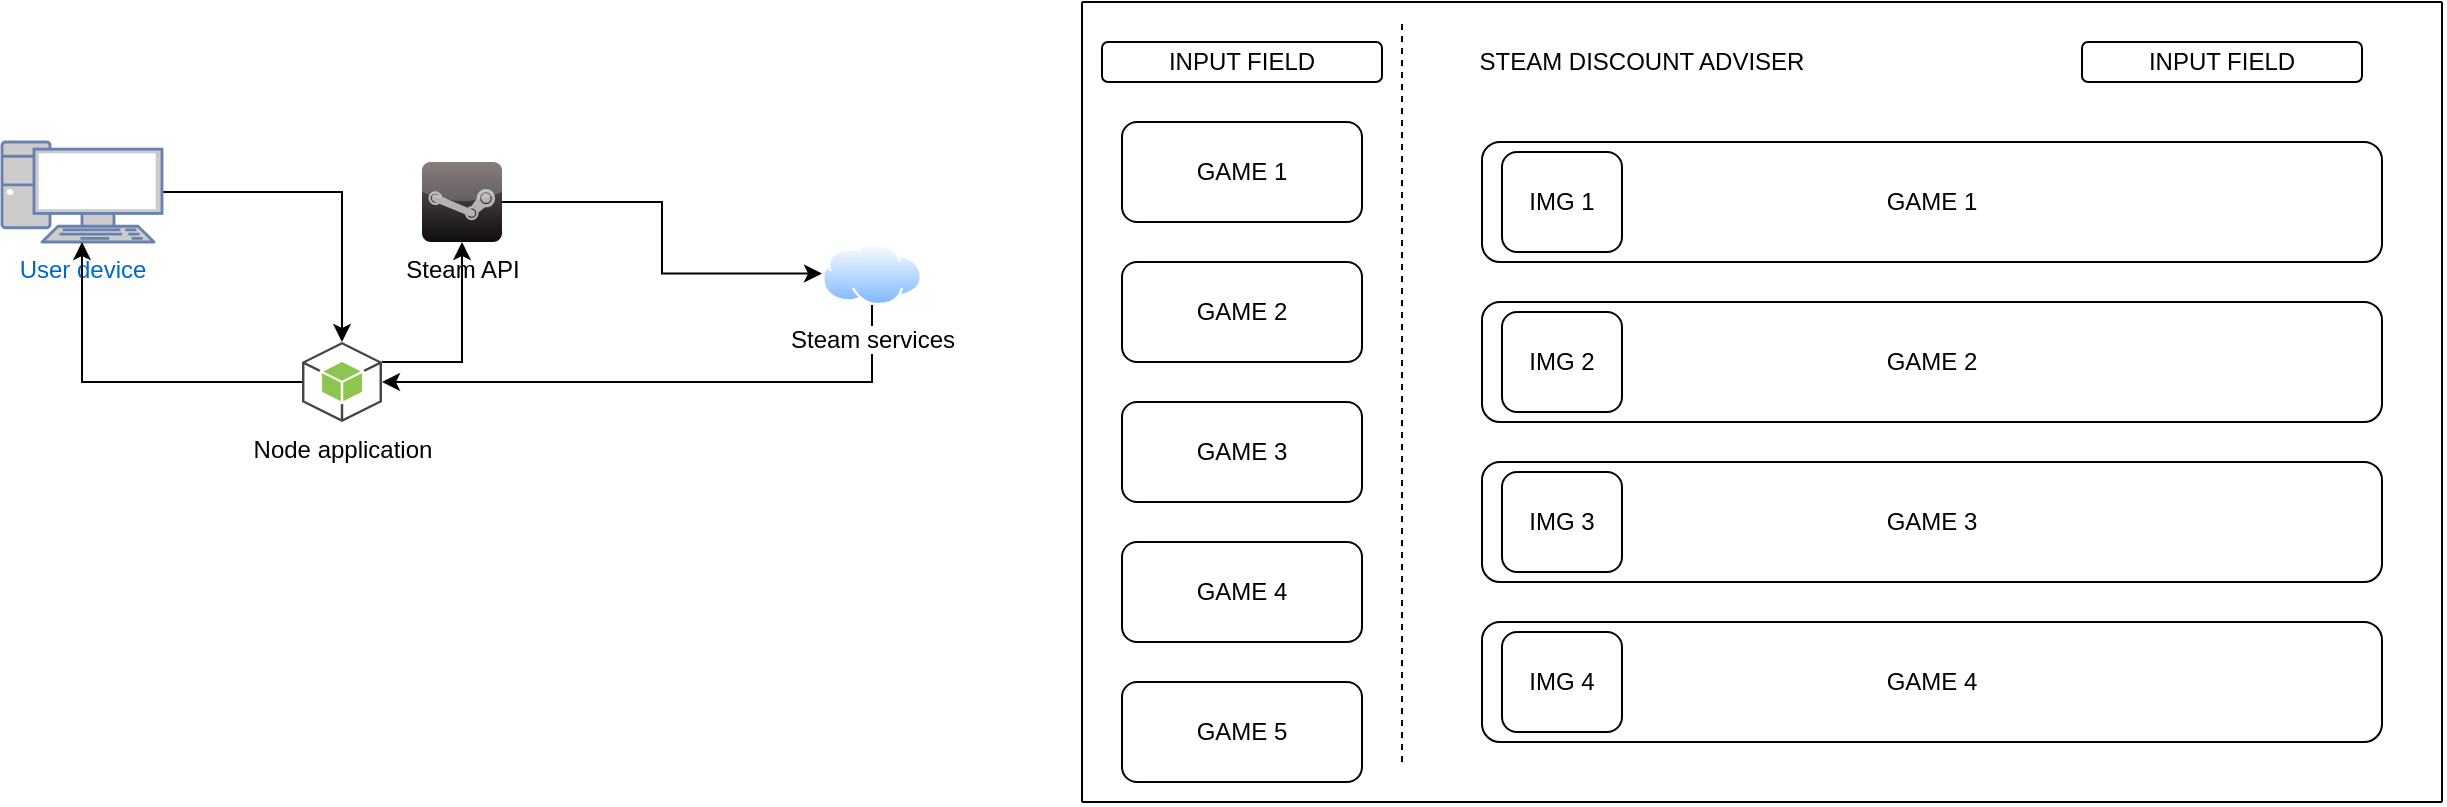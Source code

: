 <mxfile version="14.5.1" type="device"><diagram id="KXM_J2sTd9CkmvJHzZLi" name="Pagina-1"><mxGraphModel dx="1186" dy="602" grid="1" gridSize="10" guides="1" tooltips="1" connect="1" arrows="1" fold="1" page="1" pageScale="1" pageWidth="192000" pageHeight="108000" math="0" shadow="0"><root><mxCell id="0"/><mxCell id="1" parent="0"/><mxCell id="b1RcUQ8Xv6NZ8VZvLK-l-6" style="edgeStyle=orthogonalEdgeStyle;rounded=0;orthogonalLoop=1;jettySize=auto;html=1;entryX=0;entryY=0.5;entryDx=0;entryDy=0;" edge="1" parent="1" source="b1RcUQ8Xv6NZ8VZvLK-l-1" target="b1RcUQ8Xv6NZ8VZvLK-l-4"><mxGeometry relative="1" as="geometry"/></mxCell><mxCell id="b1RcUQ8Xv6NZ8VZvLK-l-1" value="Steam API" style="dashed=0;outlineConnect=0;html=1;align=center;labelPosition=center;verticalLabelPosition=bottom;verticalAlign=top;shape=mxgraph.webicons.steam;fillColor=#695D5D;gradientColor=#100E0E" vertex="1" parent="1"><mxGeometry x="270" y="120" width="40" height="40" as="geometry"/></mxCell><mxCell id="b1RcUQ8Xv6NZ8VZvLK-l-11" style="edgeStyle=orthogonalEdgeStyle;rounded=0;orthogonalLoop=1;jettySize=auto;html=1;" edge="1" parent="1" source="b1RcUQ8Xv6NZ8VZvLK-l-2" target="b1RcUQ8Xv6NZ8VZvLK-l-7"><mxGeometry relative="1" as="geometry"/></mxCell><mxCell id="b1RcUQ8Xv6NZ8VZvLK-l-2" value="User device" style="fontColor=#0066CC;verticalAlign=top;verticalLabelPosition=bottom;labelPosition=center;align=center;html=1;outlineConnect=0;fillColor=#CCCCCC;strokeColor=#6881B3;gradientColor=none;gradientDirection=north;strokeWidth=2;shape=mxgraph.networks.pc;" vertex="1" parent="1"><mxGeometry x="60" y="110" width="80" height="50" as="geometry"/></mxCell><mxCell id="b1RcUQ8Xv6NZ8VZvLK-l-8" style="edgeStyle=orthogonalEdgeStyle;rounded=0;orthogonalLoop=1;jettySize=auto;html=1;exitX=0.5;exitY=1;exitDx=0;exitDy=0;entryX=1;entryY=0.5;entryDx=0;entryDy=0;entryPerimeter=0;" edge="1" parent="1" source="b1RcUQ8Xv6NZ8VZvLK-l-4" target="b1RcUQ8Xv6NZ8VZvLK-l-7"><mxGeometry relative="1" as="geometry"><mxPoint x="405" y="260" as="targetPoint"/></mxGeometry></mxCell><mxCell id="b1RcUQ8Xv6NZ8VZvLK-l-4" value="Steam services" style="aspect=fixed;perimeter=ellipsePerimeter;html=1;align=center;shadow=0;dashed=0;spacingTop=3;image;image=img/lib/active_directory/internet_cloud.svg;" vertex="1" parent="1"><mxGeometry x="470" y="160" width="50" height="31.5" as="geometry"/></mxCell><mxCell id="b1RcUQ8Xv6NZ8VZvLK-l-9" style="edgeStyle=orthogonalEdgeStyle;rounded=0;orthogonalLoop=1;jettySize=auto;html=1;exitX=0;exitY=0.5;exitDx=0;exitDy=0;exitPerimeter=0;" edge="1" parent="1" source="b1RcUQ8Xv6NZ8VZvLK-l-7" target="b1RcUQ8Xv6NZ8VZvLK-l-2"><mxGeometry relative="1" as="geometry"><mxPoint x="120" y="230" as="targetPoint"/></mxGeometry></mxCell><mxCell id="b1RcUQ8Xv6NZ8VZvLK-l-12" style="edgeStyle=orthogonalEdgeStyle;rounded=0;orthogonalLoop=1;jettySize=auto;html=1;exitX=1;exitY=0.25;exitDx=0;exitDy=0;exitPerimeter=0;" edge="1" parent="1" source="b1RcUQ8Xv6NZ8VZvLK-l-7" target="b1RcUQ8Xv6NZ8VZvLK-l-1"><mxGeometry relative="1" as="geometry"/></mxCell><mxCell id="b1RcUQ8Xv6NZ8VZvLK-l-7" value="Node application&lt;br&gt;" style="outlineConnect=0;dashed=0;verticalLabelPosition=bottom;verticalAlign=top;align=center;html=1;shape=mxgraph.aws3.android;fillColor=#8CC64F;gradientColor=none;" vertex="1" parent="1"><mxGeometry x="210" y="210" width="40" height="40" as="geometry"/></mxCell><mxCell id="b1RcUQ8Xv6NZ8VZvLK-l-15" value="" style="endArrow=none;html=1;" edge="1" parent="1"><mxGeometry width="50" height="50" relative="1" as="geometry"><mxPoint x="600" y="440" as="sourcePoint"/><mxPoint x="600" y="40" as="targetPoint"/></mxGeometry></mxCell><mxCell id="b1RcUQ8Xv6NZ8VZvLK-l-16" value="" style="endArrow=none;html=1;" edge="1" parent="1"><mxGeometry width="50" height="50" relative="1" as="geometry"><mxPoint x="1280" y="40" as="sourcePoint"/><mxPoint x="600" y="40" as="targetPoint"/></mxGeometry></mxCell><mxCell id="b1RcUQ8Xv6NZ8VZvLK-l-17" value="" style="endArrow=none;html=1;" edge="1" parent="1"><mxGeometry width="50" height="50" relative="1" as="geometry"><mxPoint x="600" y="440" as="sourcePoint"/><mxPoint x="1280" y="440" as="targetPoint"/></mxGeometry></mxCell><mxCell id="b1RcUQ8Xv6NZ8VZvLK-l-18" value="" style="endArrow=none;html=1;" edge="1" parent="1"><mxGeometry width="50" height="50" relative="1" as="geometry"><mxPoint x="1280" y="440" as="sourcePoint"/><mxPoint x="1280" y="40" as="targetPoint"/></mxGeometry></mxCell><mxCell id="b1RcUQ8Xv6NZ8VZvLK-l-19" value="" style="endArrow=none;dashed=1;html=1;" edge="1" parent="1"><mxGeometry width="50" height="50" relative="1" as="geometry"><mxPoint x="760" y="420" as="sourcePoint"/><mxPoint x="760" y="50" as="targetPoint"/></mxGeometry></mxCell><mxCell id="b1RcUQ8Xv6NZ8VZvLK-l-20" value="INPUT FIELD" style="rounded=1;whiteSpace=wrap;html=1;" vertex="1" parent="1"><mxGeometry x="610" y="60" width="140" height="20" as="geometry"/></mxCell><mxCell id="b1RcUQ8Xv6NZ8VZvLK-l-21" value="GAME 1" style="rounded=1;whiteSpace=wrap;html=1;" vertex="1" parent="1"><mxGeometry x="620" y="100" width="120" height="50" as="geometry"/></mxCell><mxCell id="b1RcUQ8Xv6NZ8VZvLK-l-22" value="GAME 2" style="rounded=1;whiteSpace=wrap;html=1;" vertex="1" parent="1"><mxGeometry x="620" y="170" width="120" height="50" as="geometry"/></mxCell><mxCell id="b1RcUQ8Xv6NZ8VZvLK-l-23" value="GAME 3" style="rounded=1;whiteSpace=wrap;html=1;" vertex="1" parent="1"><mxGeometry x="620" y="240" width="120" height="50" as="geometry"/></mxCell><mxCell id="b1RcUQ8Xv6NZ8VZvLK-l-24" value="GAME 4" style="rounded=1;whiteSpace=wrap;html=1;" vertex="1" parent="1"><mxGeometry x="620" y="310" width="120" height="50" as="geometry"/></mxCell><mxCell id="b1RcUQ8Xv6NZ8VZvLK-l-25" value="GAME 5" style="rounded=1;whiteSpace=wrap;html=1;" vertex="1" parent="1"><mxGeometry x="620" y="380" width="120" height="50" as="geometry"/></mxCell><mxCell id="b1RcUQ8Xv6NZ8VZvLK-l-26" value="INPUT FIELD" style="rounded=1;whiteSpace=wrap;html=1;" vertex="1" parent="1"><mxGeometry x="1100" y="60" width="140" height="20" as="geometry"/></mxCell><mxCell id="b1RcUQ8Xv6NZ8VZvLK-l-27" value="GAME 1" style="rounded=1;whiteSpace=wrap;html=1;" vertex="1" parent="1"><mxGeometry x="800" y="110" width="450" height="60" as="geometry"/></mxCell><mxCell id="b1RcUQ8Xv6NZ8VZvLK-l-28" value="GAME 2" style="rounded=1;whiteSpace=wrap;html=1;" vertex="1" parent="1"><mxGeometry x="800" y="190" width="450" height="60" as="geometry"/></mxCell><mxCell id="b1RcUQ8Xv6NZ8VZvLK-l-29" value="GAME 3" style="rounded=1;whiteSpace=wrap;html=1;" vertex="1" parent="1"><mxGeometry x="800" y="270" width="450" height="60" as="geometry"/></mxCell><mxCell id="b1RcUQ8Xv6NZ8VZvLK-l-30" value="GAME 4" style="rounded=1;whiteSpace=wrap;html=1;" vertex="1" parent="1"><mxGeometry x="800" y="350" width="450" height="60" as="geometry"/></mxCell><mxCell id="b1RcUQ8Xv6NZ8VZvLK-l-31" value="STEAM DISCOUNT ADVISER" style="text;html=1;strokeColor=none;fillColor=none;align=center;verticalAlign=middle;whiteSpace=wrap;rounded=0;" vertex="1" parent="1"><mxGeometry x="790" y="55" width="180" height="30" as="geometry"/></mxCell><mxCell id="b1RcUQ8Xv6NZ8VZvLK-l-32" value="IMG 1" style="rounded=1;whiteSpace=wrap;html=1;" vertex="1" parent="1"><mxGeometry x="810" y="115" width="60" height="50" as="geometry"/></mxCell><mxCell id="b1RcUQ8Xv6NZ8VZvLK-l-33" value="IMG 2" style="rounded=1;whiteSpace=wrap;html=1;" vertex="1" parent="1"><mxGeometry x="810" y="195" width="60" height="50" as="geometry"/></mxCell><mxCell id="b1RcUQ8Xv6NZ8VZvLK-l-34" value="IMG 3" style="rounded=1;whiteSpace=wrap;html=1;" vertex="1" parent="1"><mxGeometry x="810" y="275" width="60" height="50" as="geometry"/></mxCell><mxCell id="b1RcUQ8Xv6NZ8VZvLK-l-35" value="IMG 4" style="rounded=1;whiteSpace=wrap;html=1;" vertex="1" parent="1"><mxGeometry x="810" y="355" width="60" height="50" as="geometry"/></mxCell></root></mxGraphModel></diagram></mxfile>
